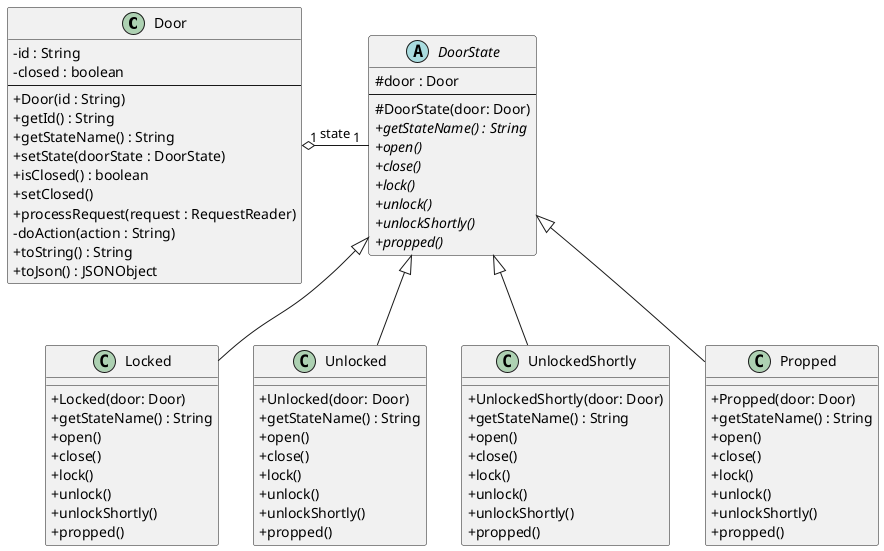 @startuml
skinparam classAttributeIconSize 0

class Door {
- id : String
- closed : boolean
---
+ Door(id : String)
+ getId() : String
+ getStateName() : String
+ setState(doorState : DoorState)
+ isClosed() : boolean
+ setClosed()
+ processRequest(request : RequestReader)
- doAction(action : String)
+ toString() : String
+ toJson() : JSONObject
}

abstract class DoorState {
# door : Door
---
# DoorState(door: Door)
{abstract} + getStateName() : String
{abstract} + open()
{abstract} + close()
{abstract} + lock()
{abstract} + unlock()
{abstract} + unlockShortly()
{abstract} + propped()
}

class Locked {
+ Locked(door: Door)
+ getStateName() : String
+ open()
+ close()
+ lock()
+ unlock()
+ unlockShortly()
+ propped()
}

class Unlocked {
+ Unlocked(door: Door)
+ getStateName() : String
+ open()
+ close()
+ lock()
+ unlock()
+ unlockShortly()
+ propped()
}

class UnlockedShortly {
+ UnlockedShortly(door: Door)
+ getStateName() : String
+ open()
+ close()
+ lock()
+ unlock()
+ unlockShortly()
+ propped()
}

class Propped {
+ Propped(door: Door)
+ getStateName() : String
+ open()
+ close()
+ lock()
+ unlock()
+ unlockShortly()
+ propped()
}

'---RELATIONS---
Door "1" o- "1" DoorState : "state"

DoorState <|-- Locked
DoorState <|-- Unlocked
DoorState <|-- UnlockedShortly
DoorState <|-- Propped
'------------

@enduml
